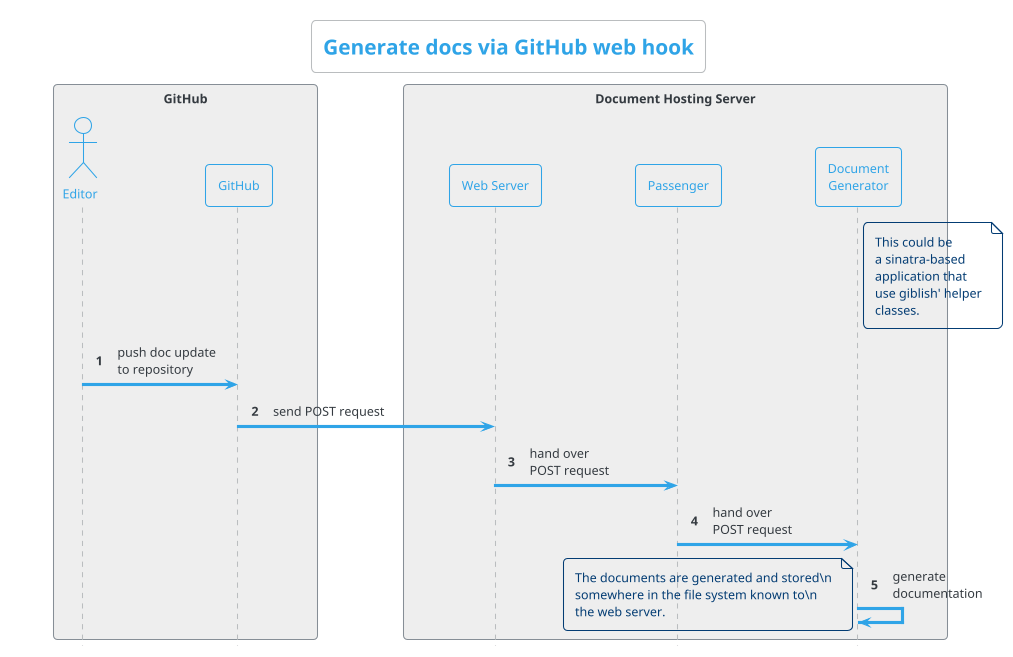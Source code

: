 @startuml
!theme cerulean-outline
' !theme spacelab
hide footbox
autonumber

title "Generate docs via GitHub web hook"

box "GitHub" #EEEEEE
actor       Editor       as Ed
participant GitHub       as GitHub
end box

box "Document Hosting Server" #EEEEEE
participant "Web Server" as Webserv
participant "Passenger"   as Pass
participant "Document\nGenerator"   as Docgen
note right of Docgen
  This could be
  a sinatra-based
  application that 
  use giblish' helper
  classes.
end note
end box


Ed -> GitHub     : push doc update\nto repository
GitHub -> Webserv : send POST request
Webserv -> Pass : hand over\nPOST request
Pass -> Docgen : hand over\nPOST request
Docgen -> Docgen : generate\ndocumentation
note left
  The documents are generated and stored\n
  somewhere in the file system known to\n
  the web server.
end note
/' You can also declare:

== Using raw git hook ==

Ed -> GitHub     : push doc update to repository
GitHub -> Web server : send POST request
Webserv -> Pass : hand over POST request to passenger
Pass -> Docgen : hand over POST request to Sinatra
Docgen -> Docgen : generate documentation
  '/

@enduml


